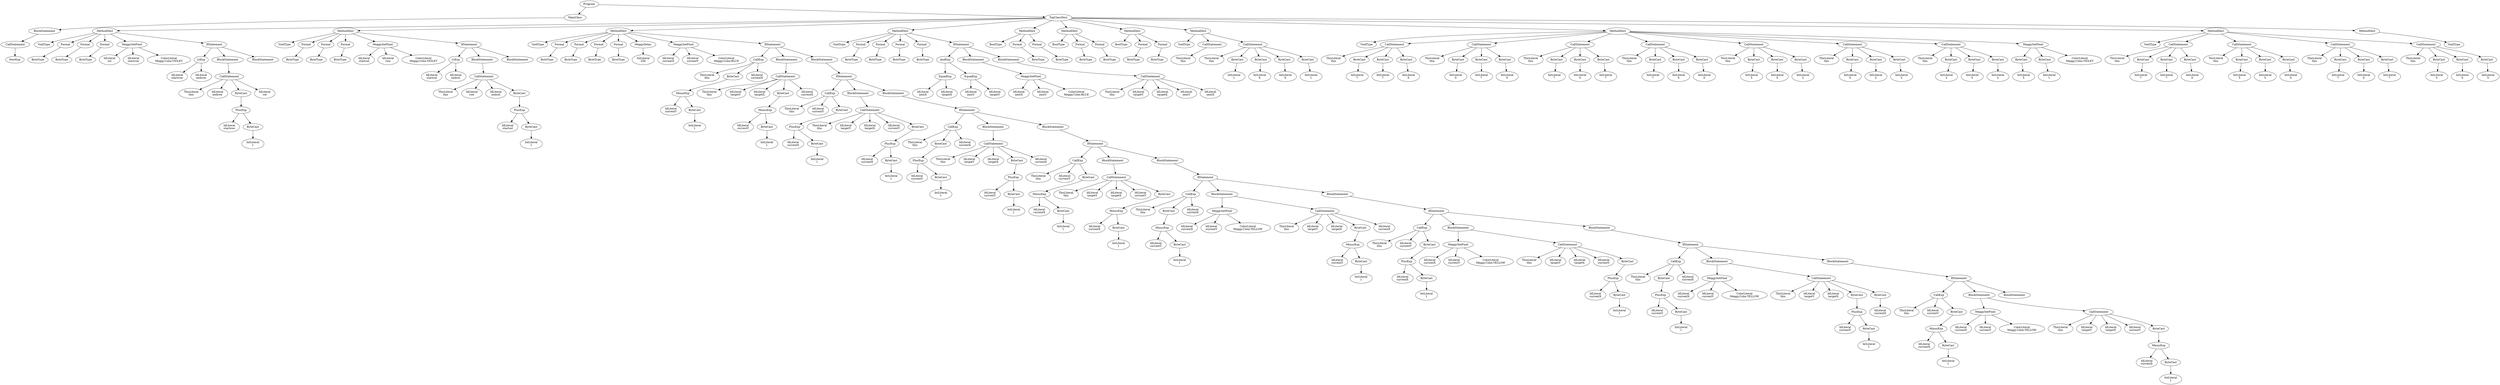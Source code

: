 digraph ASTGraph {
0 [ label="Program" ];
1 [ label="MainClass" ];
0 -> 1
2 [ label="BlockStatement" ];
1 -> 2
3 [ label="CallStatement" ];
2 -> 3
4 [ label="NewExp" ];
3 -> 4
5 [ label="TopClassDecl" ];
0 -> 5
6 [ label="MethodDecl" ];
5 -> 6
7 [ label="VoidType" ];
6 -> 7
8 [ label="Formal" ];
6 -> 8
9 [ label="ByteType" ];
8 -> 9
10 [ label="Formal" ];
6 -> 10
11 [ label="ByteType" ];
10 -> 11
12 [ label="Formal" ];
6 -> 12
13 [ label="ByteType" ];
12 -> 13
14 [ label="MeggySetPixel" ];
6 -> 14
15 [ label="IdLiteral\ncol" ];
14 -> 15
16 [ label="IdLiteral\nstartrow" ];
14 -> 16
17 [ label="ColorLiteral\nMeggy.Color.VIOLET" ];
14 -> 17
18 [ label="IfStatement" ];
6 -> 18
19 [ label="LtExp" ];
18 -> 19
20 [ label="IdLiteral\nstartrow" ];
19 -> 20
21 [ label="IdLiteral\nendrow" ];
19 -> 21
22 [ label="BlockStatement" ];
18 -> 22
23 [ label="CallStatement" ];
22 -> 23
24 [ label="ThisLiteral\nthis" ];
23 -> 24
25 [ label="IdLiteral\nendrow" ];
23 -> 25
26 [ label="ByteCast" ];
23 -> 26
27 [ label="PlusExp" ];
26 -> 27
28 [ label="IdLiteral\nstartrow" ];
27 -> 28
29 [ label="ByteCast" ];
27 -> 29
30 [ label="IntLiteral\n1" ];
29 -> 30
31 [ label="IdLiteral\ncol" ];
23 -> 31
32 [ label="BlockStatement" ];
18 -> 32
33 [ label="MethodDecl" ];
5 -> 33
34 [ label="VoidType" ];
33 -> 34
35 [ label="Formal" ];
33 -> 35
36 [ label="ByteType" ];
35 -> 36
37 [ label="Formal" ];
33 -> 37
38 [ label="ByteType" ];
37 -> 38
39 [ label="Formal" ];
33 -> 39
40 [ label="ByteType" ];
39 -> 40
41 [ label="MeggySetPixel" ];
33 -> 41
42 [ label="IdLiteral\nstartcol" ];
41 -> 42
43 [ label="IdLiteral\nrow" ];
41 -> 43
44 [ label="ColorLiteral\nMeggy.Color.VIOLET" ];
41 -> 44
45 [ label="IfStatement" ];
33 -> 45
46 [ label="LtExp" ];
45 -> 46
47 [ label="IdLiteral\nstartcol" ];
46 -> 47
48 [ label="IdLiteral\nendcol" ];
46 -> 48
49 [ label="BlockStatement" ];
45 -> 49
50 [ label="CallStatement" ];
49 -> 50
51 [ label="ThisLiteral\nthis" ];
50 -> 51
52 [ label="IdLiteral\nrow" ];
50 -> 52
53 [ label="IdLiteral\nendcol" ];
50 -> 53
54 [ label="ByteCast" ];
50 -> 54
55 [ label="PlusExp" ];
54 -> 55
56 [ label="IdLiteral\nstartcol" ];
55 -> 56
57 [ label="ByteCast" ];
55 -> 57
58 [ label="IntLiteral\n1" ];
57 -> 58
59 [ label="BlockStatement" ];
45 -> 59
60 [ label="MethodDecl" ];
5 -> 60
61 [ label="VoidType" ];
60 -> 61
62 [ label="Formal" ];
60 -> 62
63 [ label="ByteType" ];
62 -> 63
64 [ label="Formal" ];
60 -> 64
65 [ label="ByteType" ];
64 -> 65
66 [ label="Formal" ];
60 -> 66
67 [ label="ByteType" ];
66 -> 67
68 [ label="Formal" ];
60 -> 68
69 [ label="ByteType" ];
68 -> 69
70 [ label="MeggyDelay" ];
60 -> 70
71 [ label="IntLiteral\n256" ];
70 -> 71
72 [ label="MeggySetPixel" ];
60 -> 72
73 [ label="IdLiteral\ncurrentX" ];
72 -> 73
74 [ label="IdLiteral\ncurrentY" ];
72 -> 74
75 [ label="ColorLiteral\nMeggy.Color.BLUE" ];
72 -> 75
76 [ label="IfStatement" ];
60 -> 76
77 [ label="CallExp" ];
76 -> 77
78 [ label="ThisLiteral\nthis" ];
77 -> 78
79 [ label="ByteCast" ];
77 -> 79
80 [ label="MinusExp" ];
79 -> 80
81 [ label="IdLiteral\ncurrentY" ];
80 -> 81
82 [ label="ByteCast" ];
80 -> 82
83 [ label="IntLiteral\n1" ];
82 -> 83
84 [ label="IdLiteral\ncurrentX" ];
77 -> 84
85 [ label="BlockStatement" ];
76 -> 85
86 [ label="CallStatement" ];
85 -> 86
87 [ label="ThisLiteral\nthis" ];
86 -> 87
88 [ label="IdLiteral\ntargetY" ];
86 -> 88
89 [ label="IdLiteral\ntargetX" ];
86 -> 89
90 [ label="ByteCast" ];
86 -> 90
91 [ label="MinusExp" ];
90 -> 91
92 [ label="IdLiteral\ncurrentY" ];
91 -> 92
93 [ label="ByteCast" ];
91 -> 93
94 [ label="IntLiteral\n1" ];
93 -> 94
95 [ label="IdLiteral\ncurrentX" ];
86 -> 95
96 [ label="BlockStatement" ];
76 -> 96
97 [ label="IfStatement" ];
96 -> 97
98 [ label="CallExp" ];
97 -> 98
99 [ label="ThisLiteral\nthis" ];
98 -> 99
100 [ label="IdLiteral\ncurrentY" ];
98 -> 100
101 [ label="ByteCast" ];
98 -> 101
102 [ label="PlusExp" ];
101 -> 102
103 [ label="IdLiteral\ncurrentX" ];
102 -> 103
104 [ label="ByteCast" ];
102 -> 104
105 [ label="IntLiteral\n1" ];
104 -> 105
106 [ label="BlockStatement" ];
97 -> 106
107 [ label="CallStatement" ];
106 -> 107
108 [ label="ThisLiteral\nthis" ];
107 -> 108
109 [ label="IdLiteral\ntargetY" ];
107 -> 109
110 [ label="IdLiteral\ntargetX" ];
107 -> 110
111 [ label="IdLiteral\ncurrentY" ];
107 -> 111
112 [ label="ByteCast" ];
107 -> 112
113 [ label="PlusExp" ];
112 -> 113
114 [ label="IdLiteral\ncurrentX" ];
113 -> 114
115 [ label="ByteCast" ];
113 -> 115
116 [ label="IntLiteral\n1" ];
115 -> 116
117 [ label="BlockStatement" ];
97 -> 117
118 [ label="IfStatement" ];
117 -> 118
119 [ label="CallExp" ];
118 -> 119
120 [ label="ThisLiteral\nthis" ];
119 -> 120
121 [ label="ByteCast" ];
119 -> 121
122 [ label="PlusExp" ];
121 -> 122
123 [ label="IdLiteral\ncurrentY" ];
122 -> 123
124 [ label="ByteCast" ];
122 -> 124
125 [ label="IntLiteral\n1" ];
124 -> 125
126 [ label="IdLiteral\ncurrentX" ];
119 -> 126
127 [ label="BlockStatement" ];
118 -> 127
128 [ label="CallStatement" ];
127 -> 128
129 [ label="ThisLiteral\nthis" ];
128 -> 129
130 [ label="IdLiteral\ntargetY" ];
128 -> 130
131 [ label="IdLiteral\ntargetX" ];
128 -> 131
132 [ label="ByteCast" ];
128 -> 132
133 [ label="PlusExp" ];
132 -> 133
134 [ label="IdLiteral\ncurrentY" ];
133 -> 134
135 [ label="ByteCast" ];
133 -> 135
136 [ label="IntLiteral\n1" ];
135 -> 136
137 [ label="IdLiteral\ncurrentX" ];
128 -> 137
138 [ label="BlockStatement" ];
118 -> 138
139 [ label="IfStatement" ];
138 -> 139
140 [ label="CallExp" ];
139 -> 140
141 [ label="ThisLiteral\nthis" ];
140 -> 141
142 [ label="IdLiteral\ncurrentY" ];
140 -> 142
143 [ label="ByteCast" ];
140 -> 143
144 [ label="MinusExp" ];
143 -> 144
145 [ label="IdLiteral\ncurrentX" ];
144 -> 145
146 [ label="ByteCast" ];
144 -> 146
147 [ label="IntLiteral\n1" ];
146 -> 147
148 [ label="BlockStatement" ];
139 -> 148
149 [ label="CallStatement" ];
148 -> 149
150 [ label="ThisLiteral\nthis" ];
149 -> 150
151 [ label="IdLiteral\ntargetY" ];
149 -> 151
152 [ label="IdLiteral\ntargetX" ];
149 -> 152
153 [ label="IdLiteral\ncurrentY" ];
149 -> 153
154 [ label="ByteCast" ];
149 -> 154
155 [ label="MinusExp" ];
154 -> 155
156 [ label="IdLiteral\ncurrentX" ];
155 -> 156
157 [ label="ByteCast" ];
155 -> 157
158 [ label="IntLiteral\n1" ];
157 -> 158
159 [ label="BlockStatement" ];
139 -> 159
160 [ label="IfStatement" ];
159 -> 160
161 [ label="CallExp" ];
160 -> 161
162 [ label="ThisLiteral\nthis" ];
161 -> 162
163 [ label="ByteCast" ];
161 -> 163
164 [ label="MinusExp" ];
163 -> 164
165 [ label="IdLiteral\ncurrentY" ];
164 -> 165
166 [ label="ByteCast" ];
164 -> 166
167 [ label="IntLiteral\n1" ];
166 -> 167
168 [ label="IdLiteral\ncurrentX" ];
161 -> 168
169 [ label="BlockStatement" ];
160 -> 169
170 [ label="MeggySetPixel" ];
169 -> 170
171 [ label="IdLiteral\ncurrentX" ];
170 -> 171
172 [ label="IdLiteral\ncurrentY" ];
170 -> 172
173 [ label="ColorLiteral\nMeggy.Color.YELLOW" ];
170 -> 173
174 [ label="CallStatement" ];
169 -> 174
175 [ label="ThisLiteral\nthis" ];
174 -> 175
176 [ label="IdLiteral\ntargetY" ];
174 -> 176
177 [ label="IdLiteral\ntargetX" ];
174 -> 177
178 [ label="ByteCast" ];
174 -> 178
179 [ label="MinusExp" ];
178 -> 179
180 [ label="IdLiteral\ncurrentY" ];
179 -> 180
181 [ label="ByteCast" ];
179 -> 181
182 [ label="IntLiteral\n1" ];
181 -> 182
183 [ label="IdLiteral\ncurrentX" ];
174 -> 183
184 [ label="BlockStatement" ];
160 -> 184
185 [ label="IfStatement" ];
184 -> 185
186 [ label="CallExp" ];
185 -> 186
187 [ label="ThisLiteral\nthis" ];
186 -> 187
188 [ label="IdLiteral\ncurrentY" ];
186 -> 188
189 [ label="ByteCast" ];
186 -> 189
190 [ label="PlusExp" ];
189 -> 190
191 [ label="IdLiteral\ncurrentX" ];
190 -> 191
192 [ label="ByteCast" ];
190 -> 192
193 [ label="IntLiteral\n1" ];
192 -> 193
194 [ label="BlockStatement" ];
185 -> 194
195 [ label="MeggySetPixel" ];
194 -> 195
196 [ label="IdLiteral\ncurrentX" ];
195 -> 196
197 [ label="IdLiteral\ncurrentY" ];
195 -> 197
198 [ label="ColorLiteral\nMeggy.Color.YELLOW" ];
195 -> 198
199 [ label="CallStatement" ];
194 -> 199
200 [ label="ThisLiteral\nthis" ];
199 -> 200
201 [ label="IdLiteral\ntargetY" ];
199 -> 201
202 [ label="IdLiteral\ntargetX" ];
199 -> 202
203 [ label="IdLiteral\ncurrentY" ];
199 -> 203
204 [ label="ByteCast" ];
199 -> 204
205 [ label="PlusExp" ];
204 -> 205
206 [ label="IdLiteral\ncurrentX" ];
205 -> 206
207 [ label="ByteCast" ];
205 -> 207
208 [ label="IntLiteral\n1" ];
207 -> 208
209 [ label="BlockStatement" ];
185 -> 209
210 [ label="IfStatement" ];
209 -> 210
211 [ label="CallExp" ];
210 -> 211
212 [ label="ThisLiteral\nthis" ];
211 -> 212
213 [ label="ByteCast" ];
211 -> 213
214 [ label="PlusExp" ];
213 -> 214
215 [ label="IdLiteral\ncurrentY" ];
214 -> 215
216 [ label="ByteCast" ];
214 -> 216
217 [ label="IntLiteral\n1" ];
216 -> 217
218 [ label="IdLiteral\ncurrentX" ];
211 -> 218
219 [ label="BlockStatement" ];
210 -> 219
220 [ label="MeggySetPixel" ];
219 -> 220
221 [ label="IdLiteral\ncurrentX" ];
220 -> 221
222 [ label="IdLiteral\ncurrentY" ];
220 -> 222
223 [ label="ColorLiteral\nMeggy.Color.YELLOW" ];
220 -> 223
224 [ label="CallStatement" ];
219 -> 224
225 [ label="ThisLiteral\nthis" ];
224 -> 225
226 [ label="IdLiteral\ntargetY" ];
224 -> 226
227 [ label="IdLiteral\ntargetX" ];
224 -> 227
228 [ label="ByteCast" ];
224 -> 228
229 [ label="PlusExp" ];
228 -> 229
230 [ label="IdLiteral\ncurrentY" ];
229 -> 230
231 [ label="ByteCast" ];
229 -> 231
232 [ label="IntLiteral\n1" ];
231 -> 232
233 [ label="ByteCast" ];
224 -> 233
234 [ label="IdLiteral\ncurrentX" ];
233 -> 234
235 [ label="BlockStatement" ];
210 -> 235
236 [ label="IfStatement" ];
235 -> 236
237 [ label="CallExp" ];
236 -> 237
238 [ label="ThisLiteral\nthis" ];
237 -> 238
239 [ label="IdLiteral\ncurrentY" ];
237 -> 239
240 [ label="ByteCast" ];
237 -> 240
241 [ label="MinusExp" ];
240 -> 241
242 [ label="IdLiteral\ncurrentX" ];
241 -> 242
243 [ label="ByteCast" ];
241 -> 243
244 [ label="IntLiteral\n1" ];
243 -> 244
245 [ label="BlockStatement" ];
236 -> 245
246 [ label="MeggySetPixel" ];
245 -> 246
247 [ label="IdLiteral\ncurrentX" ];
246 -> 247
248 [ label="IdLiteral\ncurrentY" ];
246 -> 248
249 [ label="ColorLiteral\nMeggy.Color.YELLOW" ];
246 -> 249
250 [ label="CallStatement" ];
245 -> 250
251 [ label="ThisLiteral\nthis" ];
250 -> 251
252 [ label="IdLiteral\ntargetY" ];
250 -> 252
253 [ label="IdLiteral\ntargetX" ];
250 -> 253
254 [ label="IdLiteral\ncurrentY" ];
250 -> 254
255 [ label="ByteCast" ];
250 -> 255
256 [ label="MinusExp" ];
255 -> 256
257 [ label="IdLiteral\ncurrentX" ];
256 -> 257
258 [ label="ByteCast" ];
256 -> 258
259 [ label="IntLiteral\n1" ];
258 -> 259
260 [ label="BlockStatement" ];
236 -> 260
261 [ label="MethodDecl" ];
5 -> 261
262 [ label="VoidType" ];
261 -> 262
263 [ label="Formal" ];
261 -> 263
264 [ label="ByteType" ];
263 -> 264
265 [ label="Formal" ];
261 -> 265
266 [ label="ByteType" ];
265 -> 266
267 [ label="Formal" ];
261 -> 267
268 [ label="ByteType" ];
267 -> 268
269 [ label="Formal" ];
261 -> 269
270 [ label="ByteType" ];
269 -> 270
271 [ label="IfStatement" ];
261 -> 271
272 [ label="AndExp" ];
271 -> 272
273 [ label="EqualExp" ];
272 -> 273
274 [ label="IdLiteral\nnextX" ];
273 -> 274
275 [ label="IdLiteral\ntargetX" ];
273 -> 275
276 [ label="EqualExp" ];
272 -> 276
277 [ label="IdLiteral\nnextY" ];
276 -> 277
278 [ label="IdLiteral\ntargetY" ];
276 -> 278
279 [ label="BlockStatement" ];
271 -> 279
280 [ label="MeggySetPixel" ];
279 -> 280
281 [ label="IdLiteral\nnextX" ];
280 -> 281
282 [ label="IdLiteral\nnextY" ];
280 -> 282
283 [ label="ColorLiteral\nMeggy.Color.BLUE" ];
280 -> 283
284 [ label="BlockStatement" ];
271 -> 284
285 [ label="CallStatement" ];
284 -> 285
286 [ label="ThisLiteral\nthis" ];
285 -> 286
287 [ label="IdLiteral\ntargetY" ];
285 -> 287
288 [ label="IdLiteral\ntargetX" ];
285 -> 288
289 [ label="IdLiteral\nnextY" ];
285 -> 289
290 [ label="IdLiteral\nnextX" ];
285 -> 290
291 [ label="MethodDecl" ];
5 -> 291
292 [ label="BoolType" ];
291 -> 292
293 [ label="Formal" ];
291 -> 293
294 [ label="ByteType" ];
293 -> 294
295 [ label="Formal" ];
291 -> 295
296 [ label="ByteType" ];
295 -> 296
297 [ label="MethodDecl" ];
5 -> 297
298 [ label="BoolType" ];
297 -> 298
299 [ label="Formal" ];
297 -> 299
300 [ label="ByteType" ];
299 -> 300
301 [ label="Formal" ];
297 -> 301
302 [ label="ByteType" ];
301 -> 302
303 [ label="MethodDecl" ];
5 -> 303
304 [ label="BoolType" ];
303 -> 304
305 [ label="Formal" ];
303 -> 305
306 [ label="ByteType" ];
305 -> 306
307 [ label="Formal" ];
303 -> 307
308 [ label="ByteType" ];
307 -> 308
309 [ label="MethodDecl" ];
5 -> 309
310 [ label="VoidType" ];
309 -> 310
311 [ label="CallStatement" ];
309 -> 311
312 [ label="ThisLiteral\nthis" ];
311 -> 312
313 [ label="CallStatement" ];
309 -> 313
314 [ label="ThisLiteral\nthis" ];
313 -> 314
315 [ label="ByteCast" ];
313 -> 315
316 [ label="IntLiteral\n1" ];
315 -> 316
317 [ label="ByteCast" ];
313 -> 317
318 [ label="IntLiteral\n6" ];
317 -> 318
319 [ label="ByteCast" ];
313 -> 319
320 [ label="IntLiteral\n6" ];
319 -> 320
321 [ label="ByteCast" ];
313 -> 321
322 [ label="IntLiteral\n1" ];
321 -> 322
323 [ label="MethodDecl" ];
5 -> 323
324 [ label="VoidType" ];
323 -> 324
325 [ label="CallStatement" ];
323 -> 325
326 [ label="ThisLiteral\nthis" ];
325 -> 326
327 [ label="ByteCast" ];
325 -> 327
328 [ label="IntLiteral\n7" ];
327 -> 328
329 [ label="ByteCast" ];
325 -> 329
330 [ label="IntLiteral\n7" ];
329 -> 330
331 [ label="ByteCast" ];
325 -> 331
332 [ label="IntLiteral\n0" ];
331 -> 332
333 [ label="CallStatement" ];
323 -> 333
334 [ label="ThisLiteral\nthis" ];
333 -> 334
335 [ label="ByteCast" ];
333 -> 335
336 [ label="IntLiteral\n0" ];
335 -> 336
337 [ label="ByteCast" ];
333 -> 337
338 [ label="IntLiteral\n7" ];
337 -> 338
339 [ label="ByteCast" ];
333 -> 339
340 [ label="IntLiteral\n0" ];
339 -> 340
341 [ label="CallStatement" ];
323 -> 341
342 [ label="ThisLiteral\nthis" ];
341 -> 342
343 [ label="ByteCast" ];
341 -> 343
344 [ label="IntLiteral\n7" ];
343 -> 344
345 [ label="ByteCast" ];
341 -> 345
346 [ label="IntLiteral\n0" ];
345 -> 346
347 [ label="ByteCast" ];
341 -> 347
348 [ label="IntLiteral\n7" ];
347 -> 348
349 [ label="CallStatement" ];
323 -> 349
350 [ label="ThisLiteral\nthis" ];
349 -> 350
351 [ label="ByteCast" ];
349 -> 351
352 [ label="IntLiteral\n7" ];
351 -> 352
353 [ label="ByteCast" ];
349 -> 353
354 [ label="IntLiteral\n0" ];
353 -> 354
355 [ label="ByteCast" ];
349 -> 355
356 [ label="IntLiteral\n0" ];
355 -> 356
357 [ label="CallStatement" ];
323 -> 357
358 [ label="ThisLiteral\nthis" ];
357 -> 358
359 [ label="ByteCast" ];
357 -> 359
360 [ label="IntLiteral\n5" ];
359 -> 360
361 [ label="ByteCast" ];
357 -> 361
362 [ label="IntLiteral\n5" ];
361 -> 362
363 [ label="ByteCast" ];
357 -> 363
364 [ label="IntLiteral\n2" ];
363 -> 364
365 [ label="CallStatement" ];
323 -> 365
366 [ label="ThisLiteral\nthis" ];
365 -> 366
367 [ label="ByteCast" ];
365 -> 367
368 [ label="IntLiteral\n5" ];
367 -> 368
369 [ label="ByteCast" ];
365 -> 369
370 [ label="IntLiteral\n2" ];
369 -> 370
371 [ label="ByteCast" ];
365 -> 371
372 [ label="IntLiteral\n2" ];
371 -> 372
373 [ label="CallStatement" ];
323 -> 373
374 [ label="ThisLiteral\nthis" ];
373 -> 374
375 [ label="ByteCast" ];
373 -> 375
376 [ label="IntLiteral\n2" ];
375 -> 376
377 [ label="ByteCast" ];
373 -> 377
378 [ label="IntLiteral\n5" ];
377 -> 378
379 [ label="ByteCast" ];
373 -> 379
380 [ label="IntLiteral\n2" ];
379 -> 380
381 [ label="MeggySetPixel" ];
323 -> 381
382 [ label="ByteCast" ];
381 -> 382
383 [ label="IntLiteral\n5" ];
382 -> 383
384 [ label="ByteCast" ];
381 -> 384
385 [ label="IntLiteral\n1" ];
384 -> 385
386 [ label="ColorLiteral\nMeggy.Color.VIOLET" ];
381 -> 386
387 [ label="MethodDecl" ];
5 -> 387
388 [ label="VoidType" ];
387 -> 388
389 [ label="CallStatement" ];
387 -> 389
390 [ label="ThisLiteral\nthis" ];
389 -> 390
391 [ label="ByteCast" ];
389 -> 391
392 [ label="IntLiteral\n7" ];
391 -> 392
393 [ label="ByteCast" ];
389 -> 393
394 [ label="IntLiteral\n7" ];
393 -> 394
395 [ label="ByteCast" ];
389 -> 395
396 [ label="IntLiteral\n0" ];
395 -> 396
397 [ label="CallStatement" ];
387 -> 397
398 [ label="ThisLiteral\nthis" ];
397 -> 398
399 [ label="ByteCast" ];
397 -> 399
400 [ label="IntLiteral\n5" ];
399 -> 400
401 [ label="ByteCast" ];
397 -> 401
402 [ label="IntLiteral\n5" ];
401 -> 402
403 [ label="ByteCast" ];
397 -> 403
404 [ label="IntLiteral\n0" ];
403 -> 404
405 [ label="CallStatement" ];
387 -> 405
406 [ label="ThisLiteral\nthis" ];
405 -> 406
407 [ label="ByteCast" ];
405 -> 407
408 [ label="IntLiteral\n7" ];
407 -> 408
409 [ label="ByteCast" ];
405 -> 409
410 [ label="IntLiteral\n0" ];
409 -> 410
411 [ label="ByteCast" ];
405 -> 411
412 [ label="IntLiteral\n7" ];
411 -> 412
413 [ label="CallStatement" ];
387 -> 413
414 [ label="ThisLiteral\nthis" ];
413 -> 414
415 [ label="ByteCast" ];
413 -> 415
416 [ label="IntLiteral\n5" ];
415 -> 416
417 [ label="ByteCast" ];
413 -> 417
418 [ label="IntLiteral\n0" ];
417 -> 418
419 [ label="ByteCast" ];
413 -> 419
420 [ label="IntLiteral\n5" ];
419 -> 420
421 [ label="MethodDecl" ];
5 -> 421
422 [ label="VoidType" ];
421 -> 422
}
